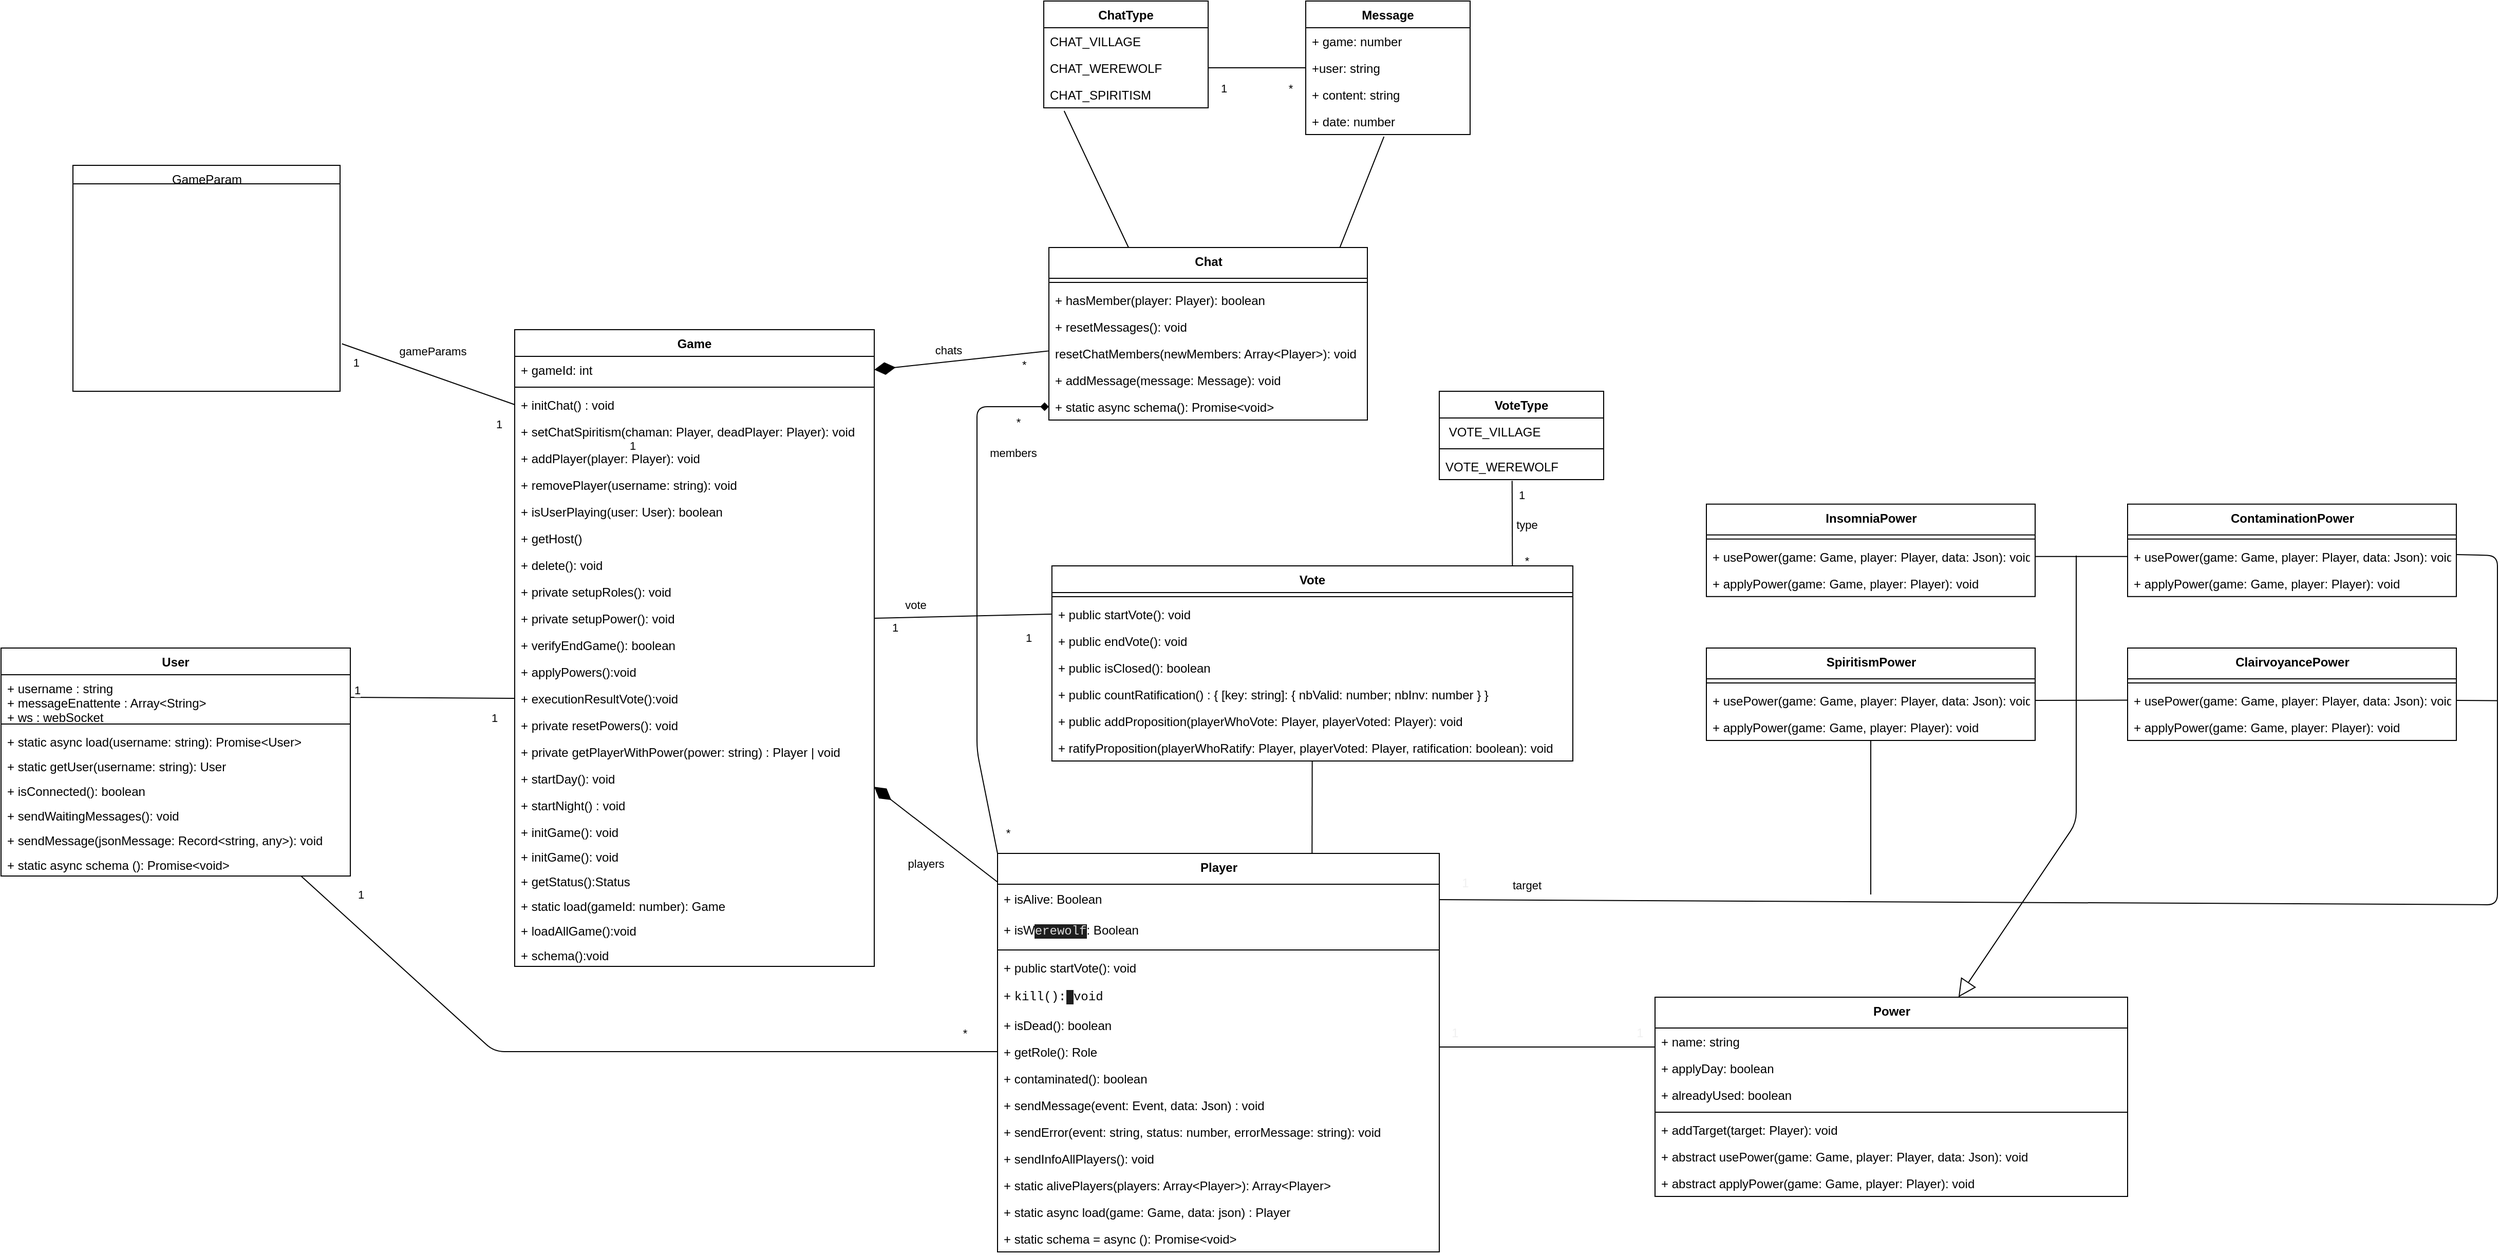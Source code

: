 <mxfile>
    <diagram id="72Uv0BMuDIGKp2RJv5wu" name="Page-1">
        <mxGraphModel dx="2572" dy="3866" grid="1" gridSize="10" guides="1" tooltips="1" connect="1" arrows="1" fold="1" page="1" pageScale="1" pageWidth="827" pageHeight="1169" math="0" shadow="0">
            <root>
                <mxCell id="0"/>
                <mxCell id="1" parent="0"/>
                <mxCell id="13" value="Game" style="swimlane;fontStyle=1;align=center;verticalAlign=top;childLayout=stackLayout;horizontal=1;startSize=26;horizontalStack=0;resizeParent=1;resizeParentMax=0;resizeLast=0;collapsible=1;marginBottom=0;" parent="1" vertex="1">
                    <mxGeometry x="-310" y="-930" width="350" height="620" as="geometry"/>
                </mxCell>
                <mxCell id="14" value="+ gameId: int" style="text;strokeColor=none;fillColor=none;align=left;verticalAlign=top;spacingLeft=4;spacingRight=4;overflow=hidden;rotatable=0;points=[[0,0.5],[1,0.5]];portConstraint=eastwest;" parent="13" vertex="1">
                    <mxGeometry y="26" width="350" height="26" as="geometry"/>
                </mxCell>
                <mxCell id="24" value="" style="line;strokeWidth=1;fillColor=none;align=left;verticalAlign=middle;spacingTop=-1;spacingLeft=3;spacingRight=3;rotatable=0;labelPosition=right;points=[];portConstraint=eastwest;strokeColor=inherit;" parent="13" vertex="1">
                    <mxGeometry y="52" width="350" height="8" as="geometry"/>
                </mxCell>
                <mxCell id="176" value="+ initChat() : void " style="text;strokeColor=none;fillColor=none;align=left;verticalAlign=top;spacingLeft=4;spacingRight=4;overflow=hidden;rotatable=0;points=[[0,0.5],[1,0.5]];portConstraint=eastwest;" parent="13" vertex="1">
                    <mxGeometry y="60" width="350" height="26" as="geometry"/>
                </mxCell>
                <mxCell id="179" value="+ setChatSpiritism(chaman: Player, deadPlayer: Player): void" style="text;strokeColor=none;fillColor=none;align=left;verticalAlign=top;spacingLeft=4;spacingRight=4;overflow=hidden;rotatable=0;points=[[0,0.5],[1,0.5]];portConstraint=eastwest;" parent="13" vertex="1">
                    <mxGeometry y="86" width="350" height="26" as="geometry"/>
                </mxCell>
                <mxCell id="188" value="+ addPlayer(player: Player): void" style="text;strokeColor=none;fillColor=none;align=left;verticalAlign=top;spacingLeft=4;spacingRight=4;overflow=hidden;rotatable=0;points=[[0,0.5],[1,0.5]];portConstraint=eastwest;" parent="13" vertex="1">
                    <mxGeometry y="112" width="350" height="26" as="geometry"/>
                </mxCell>
                <mxCell id="178" value="+ removePlayer(username: string): void" style="text;strokeColor=none;fillColor=none;align=left;verticalAlign=top;spacingLeft=4;spacingRight=4;overflow=hidden;rotatable=0;points=[[0,0.5],[1,0.5]];portConstraint=eastwest;" parent="13" vertex="1">
                    <mxGeometry y="138" width="350" height="26" as="geometry"/>
                </mxCell>
                <mxCell id="180" value="+ isUserPlaying(user: User): boolean" style="text;strokeColor=none;fillColor=none;align=left;verticalAlign=top;spacingLeft=4;spacingRight=4;overflow=hidden;rotatable=0;points=[[0,0.5],[1,0.5]];portConstraint=eastwest;" parent="13" vertex="1">
                    <mxGeometry y="164" width="350" height="26" as="geometry"/>
                </mxCell>
                <mxCell id="187" value="+ getHost()" style="text;strokeColor=none;fillColor=none;align=left;verticalAlign=top;spacingLeft=4;spacingRight=4;overflow=hidden;rotatable=0;points=[[0,0.5],[1,0.5]];portConstraint=eastwest;" parent="13" vertex="1">
                    <mxGeometry y="190" width="350" height="26" as="geometry"/>
                </mxCell>
                <mxCell id="185" value="+ delete(): void" style="text;strokeColor=none;fillColor=none;align=left;verticalAlign=top;spacingLeft=4;spacingRight=4;overflow=hidden;rotatable=0;points=[[0,0.5],[1,0.5]];portConstraint=eastwest;" parent="13" vertex="1">
                    <mxGeometry y="216" width="350" height="26" as="geometry"/>
                </mxCell>
                <mxCell id="189" value="+ private setupRoles(): void&#10;&#10;" style="text;strokeColor=none;fillColor=none;align=left;verticalAlign=top;spacingLeft=4;spacingRight=4;overflow=hidden;rotatable=0;points=[[0,0.5],[1,0.5]];portConstraint=eastwest;" parent="13" vertex="1">
                    <mxGeometry y="242" width="350" height="26" as="geometry"/>
                </mxCell>
                <mxCell id="191" value="+ private setupPower(): void " style="text;strokeColor=none;fillColor=none;align=left;verticalAlign=top;spacingLeft=4;spacingRight=4;overflow=hidden;rotatable=0;points=[[0,0.5],[1,0.5]];portConstraint=eastwest;" parent="13" vertex="1">
                    <mxGeometry y="268" width="350" height="26" as="geometry"/>
                </mxCell>
                <mxCell id="190" value="+ verifyEndGame(): boolean" style="text;strokeColor=none;fillColor=none;align=left;verticalAlign=top;spacingLeft=4;spacingRight=4;overflow=hidden;rotatable=0;points=[[0,0.5],[1,0.5]];portConstraint=eastwest;" parent="13" vertex="1">
                    <mxGeometry y="294" width="350" height="26" as="geometry"/>
                </mxCell>
                <mxCell id="193" value="+ applyPowers():void" style="text;strokeColor=none;fillColor=none;align=left;verticalAlign=top;spacingLeft=4;spacingRight=4;overflow=hidden;rotatable=0;points=[[0,0.5],[1,0.5]];portConstraint=eastwest;" parent="13" vertex="1">
                    <mxGeometry y="320" width="350" height="26" as="geometry"/>
                </mxCell>
                <mxCell id="192" value="+ executionResultVote():void" style="text;strokeColor=none;fillColor=none;align=left;verticalAlign=top;spacingLeft=4;spacingRight=4;overflow=hidden;rotatable=0;points=[[0,0.5],[1,0.5]];portConstraint=eastwest;" parent="13" vertex="1">
                    <mxGeometry y="346" width="350" height="26" as="geometry"/>
                </mxCell>
                <mxCell id="196" value="+ private resetPowers(): void" style="text;strokeColor=none;fillColor=none;align=left;verticalAlign=top;spacingLeft=4;spacingRight=4;overflow=hidden;rotatable=0;points=[[0,0.5],[1,0.5]];portConstraint=eastwest;" parent="13" vertex="1">
                    <mxGeometry y="372" width="350" height="26" as="geometry"/>
                </mxCell>
                <mxCell id="194" value="+ private getPlayerWithPower(power: string) : Player | void&#10;" style="text;strokeColor=none;fillColor=none;align=left;verticalAlign=top;spacingLeft=4;spacingRight=4;overflow=hidden;rotatable=0;points=[[0,0.5],[1,0.5]];portConstraint=eastwest;" parent="13" vertex="1">
                    <mxGeometry y="398" width="350" height="26" as="geometry"/>
                </mxCell>
                <mxCell id="195" value="+ startDay(): void" style="text;strokeColor=none;fillColor=none;align=left;verticalAlign=top;spacingLeft=4;spacingRight=4;overflow=hidden;rotatable=0;points=[[0,0.5],[1,0.5]];portConstraint=eastwest;" parent="13" vertex="1">
                    <mxGeometry y="424" width="350" height="26" as="geometry"/>
                </mxCell>
                <mxCell id="197" value="+ startNight() : void" style="text;strokeColor=none;fillColor=none;align=left;verticalAlign=top;spacingLeft=4;spacingRight=4;overflow=hidden;rotatable=0;points=[[0,0.5],[1,0.5]];portConstraint=eastwest;" parent="13" vertex="1">
                    <mxGeometry y="450" width="350" height="26" as="geometry"/>
                </mxCell>
                <mxCell id="198" value="+ initGame(): void" style="text;strokeColor=none;fillColor=none;align=left;verticalAlign=top;spacingLeft=4;spacingRight=4;overflow=hidden;rotatable=0;points=[[0,0.5],[1,0.5]];portConstraint=eastwest;" parent="13" vertex="1">
                    <mxGeometry y="476" width="350" height="24" as="geometry"/>
                </mxCell>
                <mxCell id="186" value="+ initGame(): void" style="text;strokeColor=none;fillColor=none;align=left;verticalAlign=top;spacingLeft=4;spacingRight=4;overflow=hidden;rotatable=0;points=[[0,0.5],[1,0.5]];portConstraint=eastwest;" parent="13" vertex="1">
                    <mxGeometry y="500" width="350" height="24" as="geometry"/>
                </mxCell>
                <mxCell id="199" value="+ getStatus():Status" style="text;strokeColor=none;fillColor=none;align=left;verticalAlign=top;spacingLeft=4;spacingRight=4;overflow=hidden;rotatable=0;points=[[0,0.5],[1,0.5]];portConstraint=eastwest;" parent="13" vertex="1">
                    <mxGeometry y="524" width="350" height="24" as="geometry"/>
                </mxCell>
                <mxCell id="201" value="+ static load(gameId: number): Game" style="text;strokeColor=none;fillColor=none;align=left;verticalAlign=top;spacingLeft=4;spacingRight=4;overflow=hidden;rotatable=0;points=[[0,0.5],[1,0.5]];portConstraint=eastwest;" parent="13" vertex="1">
                    <mxGeometry y="548" width="350" height="24" as="geometry"/>
                </mxCell>
                <mxCell id="202" value="+ loadAllGame():void" style="text;strokeColor=none;fillColor=none;align=left;verticalAlign=top;spacingLeft=4;spacingRight=4;overflow=hidden;rotatable=0;points=[[0,0.5],[1,0.5]];portConstraint=eastwest;" parent="13" vertex="1">
                    <mxGeometry y="572" width="350" height="24" as="geometry"/>
                </mxCell>
                <mxCell id="200" value="+ schema():void" style="text;strokeColor=none;fillColor=none;align=left;verticalAlign=top;spacingLeft=4;spacingRight=4;overflow=hidden;rotatable=0;points=[[0,0.5],[1,0.5]];portConstraint=eastwest;" parent="13" vertex="1">
                    <mxGeometry y="596" width="350" height="24" as="geometry"/>
                </mxCell>
                <mxCell id="118" value="GameParam" style="swimlane;fontStyle=0;align=center;verticalAlign=top;childLayout=stackLayout;horizontal=1;startSize=18;horizontalStack=0;resizeParent=1;resizeParentMax=0;resizeLast=0;collapsible=0;marginBottom=0;html=1;strokeColor=default;" parent="1" vertex="1">
                    <mxGeometry x="-740" y="-1090" width="260" height="220" as="geometry"/>
                </mxCell>
                <mxCell id="119" value="&lt;div style=&quot;font-family: Menlo, Monaco, &amp;quot;Courier New&amp;quot;, monospace; line-height: 18px;&quot;&gt;&lt;p style=&quot;&quot;&gt;&lt;span style=&quot;color: rgb(255, 255, 255);&quot;&gt;+ nbPlayerMin: number;&lt;/span&gt;&lt;br style=&quot;color: rgb(255, 255, 255);&quot;&gt;&lt;span style=&quot;color: rgb(255, 255, 255);&quot;&gt;+ nbPlayerMax: number;&lt;/span&gt;&lt;br style=&quot;color: rgb(255, 255, 255);&quot;&gt;&lt;span style=&quot;color: rgb(255, 255, 255);&quot;&gt;+ dayLength: number;&lt;/span&gt;&lt;br style=&quot;color: rgb(255, 255, 255);&quot;&gt;&lt;span style=&quot;color: rgb(255, 255, 255);&quot;&gt;+ nightLength: number;&lt;/span&gt;&lt;br style=&quot;color: rgb(255, 255, 255);&quot;&gt;&lt;span style=&quot;color: rgb(255, 255, 255);&quot;&gt;+ startDate: number;&lt;/span&gt;&lt;br style=&quot;color: rgb(255, 255, 255);&quot;&gt;&lt;span style=&quot;color: rgb(255, 255, 255);&quot;&gt;+ percentageWerewolf: number;&lt;/span&gt;&lt;br style=&quot;color: rgb(255, 255, 255);&quot;&gt;&lt;span style=&quot;color: rgb(255, 255, 255);&quot;&gt;+ probaContamination: number;&lt;/span&gt;&lt;br style=&quot;color: rgb(255, 255, 255);&quot;&gt;&lt;span style=&quot;color: rgb(255, 255, 255);&quot;&gt;+ probaInsomnie: number;&lt;/span&gt;&lt;br style=&quot;color: rgb(255, 255, 255);&quot;&gt;&lt;span style=&quot;color: rgb(255, 255, 255);&quot;&gt;+ probaVoyance: number;&lt;/span&gt;&lt;br style=&quot;color: rgb(255, 255, 255);&quot;&gt;&lt;span style=&quot;color: rgb(255, 255, 255);&quot;&gt;+ probaSpiritisme: number;&lt;/span&gt;&lt;br&gt;&lt;/p&gt;&lt;/div&gt;" style="text;html=1;strokeColor=none;fillColor=none;align=left;verticalAlign=middle;spacingLeft=4;spacingRight=4;overflow=hidden;rotatable=0;points=[[0,0.5],[1,0.5]];portConstraint=eastwest;" parent="118" vertex="1">
                    <mxGeometry y="18" width="260" height="202" as="geometry"/>
                </mxCell>
                <mxCell id="127" value="" style="endArrow=none;html=1;entryX=1.007;entryY=0.771;entryDx=0;entryDy=0;entryPerimeter=0;exitX=0;exitY=0.5;exitDx=0;exitDy=0;endFill=0;" parent="1" source="176" target="119" edge="1">
                    <mxGeometry relative="1" as="geometry">
                        <mxPoint x="-390" y="-900" as="sourcePoint"/>
                        <mxPoint x="-300" y="-905" as="targetPoint"/>
                    </mxGeometry>
                </mxCell>
                <mxCell id="128" value="gameParams" style="edgeLabel;resizable=0;html=1;align=center;verticalAlign=middle;" parent="127" connectable="0" vertex="1">
                    <mxGeometry relative="1" as="geometry">
                        <mxPoint x="4" y="-23" as="offset"/>
                    </mxGeometry>
                </mxCell>
                <mxCell id="129" value="1" style="edgeLabel;resizable=0;html=1;align=left;verticalAlign=bottom;" parent="127" connectable="0" vertex="1">
                    <mxGeometry x="-1" relative="1" as="geometry">
                        <mxPoint x="-20" y="27" as="offset"/>
                    </mxGeometry>
                </mxCell>
                <mxCell id="130" value="&lt;font style=&quot;font-size: 11px;&quot;&gt;1&lt;/font&gt;" style="edgeLabel;resizable=0;html=1;align=right;verticalAlign=bottom;" parent="127" connectable="0" vertex="1">
                    <mxGeometry x="1" relative="1" as="geometry">
                        <mxPoint x="18" y="27" as="offset"/>
                    </mxGeometry>
                </mxCell>
                <mxCell id="139" value="User" style="swimlane;fontStyle=1;align=center;verticalAlign=top;childLayout=stackLayout;horizontal=1;startSize=26;horizontalStack=0;resizeParent=1;resizeParentMax=0;resizeLast=0;collapsible=1;marginBottom=0;" parent="1" vertex="1">
                    <mxGeometry x="-810" y="-620" width="340" height="222" as="geometry"/>
                </mxCell>
                <mxCell id="140" value="+ username : string&#10;+ messageEnattente : Array&lt;String&gt;&#10;+ ws : webSocket " style="text;strokeColor=none;fillColor=none;align=left;verticalAlign=top;spacingLeft=4;spacingRight=4;overflow=hidden;rotatable=0;points=[[0,0.5],[1,0.5]];portConstraint=eastwest;" parent="139" vertex="1">
                    <mxGeometry y="26" width="340" height="44" as="geometry"/>
                </mxCell>
                <mxCell id="141" value="" style="line;strokeWidth=1;fillColor=none;align=left;verticalAlign=middle;spacingTop=-1;spacingLeft=3;spacingRight=3;rotatable=0;labelPosition=right;points=[];portConstraint=eastwest;strokeColor=inherit;" parent="139" vertex="1">
                    <mxGeometry y="70" width="340" height="8" as="geometry"/>
                </mxCell>
                <mxCell id="394" value="+ static async load(username: string): Promise&lt;User&gt; &#10;" style="text;strokeColor=none;fillColor=none;align=left;verticalAlign=top;spacingLeft=4;spacingRight=4;overflow=hidden;rotatable=0;points=[[0,0.5],[1,0.5]];portConstraint=eastwest;" parent="139" vertex="1">
                    <mxGeometry y="78" width="340" height="24" as="geometry"/>
                </mxCell>
                <mxCell id="395" value="+ static getUser(username: string): User" style="text;strokeColor=none;fillColor=none;align=left;verticalAlign=top;spacingLeft=4;spacingRight=4;overflow=hidden;rotatable=0;points=[[0,0.5],[1,0.5]];portConstraint=eastwest;" parent="139" vertex="1">
                    <mxGeometry y="102" width="340" height="24" as="geometry"/>
                </mxCell>
                <mxCell id="392" value="+ isConnected(): boolean" style="text;strokeColor=none;fillColor=none;align=left;verticalAlign=top;spacingLeft=4;spacingRight=4;overflow=hidden;rotatable=0;points=[[0,0.5],[1,0.5]];portConstraint=eastwest;" parent="139" vertex="1">
                    <mxGeometry y="126" width="340" height="24" as="geometry"/>
                </mxCell>
                <mxCell id="398" value="+ sendWaitingMessages(): void" style="text;strokeColor=none;fillColor=none;align=left;verticalAlign=top;spacingLeft=4;spacingRight=4;overflow=hidden;rotatable=0;points=[[0,0.5],[1,0.5]];portConstraint=eastwest;" parent="139" vertex="1">
                    <mxGeometry y="150" width="340" height="24" as="geometry"/>
                </mxCell>
                <mxCell id="396" value="+ sendMessage(jsonMessage: Record&lt;string, any&gt;): void" style="text;strokeColor=none;fillColor=none;align=left;verticalAlign=top;spacingLeft=4;spacingRight=4;overflow=hidden;rotatable=0;points=[[0,0.5],[1,0.5]];portConstraint=eastwest;" parent="139" vertex="1">
                    <mxGeometry y="174" width="340" height="24" as="geometry"/>
                </mxCell>
                <mxCell id="399" value="+ static async schema (): Promise&lt;void&gt;" style="text;strokeColor=none;fillColor=none;align=left;verticalAlign=top;spacingLeft=4;spacingRight=4;overflow=hidden;rotatable=0;points=[[0,0.5],[1,0.5]];portConstraint=eastwest;" parent="139" vertex="1">
                    <mxGeometry y="198" width="340" height="24" as="geometry"/>
                </mxCell>
                <mxCell id="142" style="edgeStyle=none;html=1;exitX=1;exitY=0.5;exitDx=0;exitDy=0;entryX=0;entryY=0.5;entryDx=0;entryDy=0;fontFamily=Helvetica;fontSize=12;fontColor=#FFFFFF;endArrow=none;endFill=0;" parent="1" source="140" target="192" edge="1">
                    <mxGeometry relative="1" as="geometry"/>
                </mxCell>
                <mxCell id="144" value="host" style="edgeLabel;html=1;align=center;verticalAlign=middle;resizable=0;points=[];fontSize=12;fontFamily=Helvetica;fontColor=#FFFFFF;" parent="142" vertex="1" connectable="0">
                    <mxGeometry x="-0.101" y="3" relative="1" as="geometry">
                        <mxPoint x="-2" y="-13" as="offset"/>
                    </mxGeometry>
                </mxCell>
                <mxCell id="145" style="edgeStyle=none;html=1;exitX=1;exitY=0.5;exitDx=0;exitDy=0;startArrow=diamondThin;startFill=1;startSize=18;endArrow=none;endFill=0;" parent="1" source="14" target="147" edge="1">
                    <mxGeometry relative="1" as="geometry">
                        <mxPoint x="-89.54" y="-915.22" as="sourcePoint"/>
                        <mxPoint x="320.0" y="-910.788" as="targetPoint"/>
                    </mxGeometry>
                </mxCell>
                <mxCell id="427" value="chats" style="edgeLabel;html=1;align=center;verticalAlign=middle;resizable=0;points=[];fontSize=11;" vertex="1" connectable="0" parent="145">
                    <mxGeometry x="-0.2" y="1" relative="1" as="geometry">
                        <mxPoint x="4" y="-11" as="offset"/>
                    </mxGeometry>
                </mxCell>
                <mxCell id="147" value="&lt;b&gt;Chat&lt;/b&gt;" style="swimlane;fontStyle=0;align=center;verticalAlign=top;childLayout=stackLayout;horizontal=1;startSize=30;horizontalStack=0;resizeParent=1;resizeParentMax=0;resizeLast=0;collapsible=0;marginBottom=0;html=1;" parent="1" vertex="1">
                    <mxGeometry x="210" y="-1010" width="310" height="168" as="geometry"/>
                </mxCell>
                <mxCell id="149" value="" style="line;strokeWidth=1;fillColor=none;align=left;verticalAlign=middle;spacingTop=-1;spacingLeft=3;spacingRight=3;rotatable=0;labelPosition=right;points=[];portConstraint=eastwest;" parent="147" vertex="1">
                    <mxGeometry y="30" width="310" height="8" as="geometry"/>
                </mxCell>
                <mxCell id="270" value="+ hasMember(player: Player): boolean" style="text;strokeColor=none;fillColor=none;align=left;verticalAlign=top;spacingLeft=4;spacingRight=4;overflow=hidden;rotatable=0;points=[[0,0.5],[1,0.5]];portConstraint=eastwest;" parent="147" vertex="1">
                    <mxGeometry y="38" width="310" height="26" as="geometry"/>
                </mxCell>
                <mxCell id="271" value="+ resetMessages(): void" style="text;strokeColor=none;fillColor=none;align=left;verticalAlign=top;spacingLeft=4;spacingRight=4;overflow=hidden;rotatable=0;points=[[0,0.5],[1,0.5]];portConstraint=eastwest;" parent="147" vertex="1">
                    <mxGeometry y="64" width="310" height="26" as="geometry"/>
                </mxCell>
                <mxCell id="274" value="resetChatMembers(newMembers: Array&lt;Player&gt;): void" style="text;strokeColor=none;fillColor=none;align=left;verticalAlign=top;spacingLeft=4;spacingRight=4;overflow=hidden;rotatable=0;points=[[0,0.5],[1,0.5]];portConstraint=eastwest;" parent="147" vertex="1">
                    <mxGeometry y="90" width="310" height="26" as="geometry"/>
                </mxCell>
                <mxCell id="273" value="+ addMessage(message: Message): void" style="text;strokeColor=none;fillColor=none;align=left;verticalAlign=top;spacingLeft=4;spacingRight=4;overflow=hidden;rotatable=0;points=[[0,0.5],[1,0.5]];portConstraint=eastwest;" parent="147" vertex="1">
                    <mxGeometry y="116" width="310" height="26" as="geometry"/>
                </mxCell>
                <mxCell id="272" value="+ static async schema(): Promise&lt;void&gt;" style="text;strokeColor=none;fillColor=none;align=left;verticalAlign=top;spacingLeft=4;spacingRight=4;overflow=hidden;rotatable=0;points=[[0,0.5],[1,0.5]];portConstraint=eastwest;" parent="147" vertex="1">
                    <mxGeometry y="142" width="310" height="26" as="geometry"/>
                </mxCell>
                <mxCell id="157" value="*" style="edgeLabel;resizable=0;html=1;align=left;verticalAlign=bottom;" parent="1" connectable="0" vertex="1">
                    <mxGeometry x="200" y="-910" as="geometry">
                        <mxPoint x="-18" y="22" as="offset"/>
                    </mxGeometry>
                </mxCell>
                <mxCell id="160" value="Vote" style="swimlane;fontStyle=1;align=center;verticalAlign=top;childLayout=stackLayout;horizontal=1;startSize=26;horizontalStack=0;resizeParent=1;resizeParentMax=0;resizeLast=0;collapsible=1;marginBottom=0;" parent="1" vertex="1">
                    <mxGeometry x="212.94" y="-700" width="507.06" height="190" as="geometry"/>
                </mxCell>
                <mxCell id="162" value="" style="line;strokeWidth=1;fillColor=none;align=left;verticalAlign=middle;spacingTop=-1;spacingLeft=3;spacingRight=3;rotatable=0;labelPosition=right;points=[];portConstraint=eastwest;strokeColor=inherit;" parent="160" vertex="1">
                    <mxGeometry y="26" width="507.06" height="8" as="geometry"/>
                </mxCell>
                <mxCell id="223" value="+ public startVote(): void" style="text;strokeColor=none;fillColor=none;align=left;verticalAlign=top;spacingLeft=4;spacingRight=4;overflow=hidden;rotatable=0;points=[[0,0.5],[1,0.5]];portConstraint=eastwest;" parent="160" vertex="1">
                    <mxGeometry y="34" width="507.06" height="26" as="geometry"/>
                </mxCell>
                <mxCell id="225" value="+ public endVote(): void" style="text;strokeColor=none;fillColor=none;align=left;verticalAlign=top;spacingLeft=4;spacingRight=4;overflow=hidden;rotatable=0;points=[[0,0.5],[1,0.5]];portConstraint=eastwest;" parent="160" vertex="1">
                    <mxGeometry y="60" width="507.06" height="26" as="geometry"/>
                </mxCell>
                <mxCell id="227" value="+ public isClosed(): boolean" style="text;strokeColor=none;fillColor=none;align=left;verticalAlign=top;spacingLeft=4;spacingRight=4;overflow=hidden;rotatable=0;points=[[0,0.5],[1,0.5]];portConstraint=eastwest;" parent="160" vertex="1">
                    <mxGeometry y="86" width="507.06" height="26" as="geometry"/>
                </mxCell>
                <mxCell id="226" value="+ public countRatification() : { [key: string]: { nbValid: number; nbInv: number } }" style="text;strokeColor=none;fillColor=none;align=left;verticalAlign=top;spacingLeft=4;spacingRight=4;overflow=hidden;rotatable=0;points=[[0,0.5],[1,0.5]];portConstraint=eastwest;" parent="160" vertex="1">
                    <mxGeometry y="112" width="507.06" height="26" as="geometry"/>
                </mxCell>
                <mxCell id="236" value="+ public addProposition(playerWhoVote: Player, playerVoted: Player): void&#10;" style="text;strokeColor=none;fillColor=none;align=left;verticalAlign=top;spacingLeft=4;spacingRight=4;overflow=hidden;rotatable=0;points=[[0,0.5],[1,0.5]];portConstraint=eastwest;" parent="160" vertex="1">
                    <mxGeometry y="138" width="507.06" height="26" as="geometry"/>
                </mxCell>
                <mxCell id="224" value="+ ratifyProposition(playerWhoRatify: Player, playerVoted: Player, ratification: boolean): void" style="text;strokeColor=none;fillColor=none;align=left;verticalAlign=top;spacingLeft=4;spacingRight=4;overflow=hidden;rotatable=0;points=[[0,0.5],[1,0.5]];portConstraint=eastwest;" parent="160" vertex="1">
                    <mxGeometry y="164" width="507.06" height="26" as="geometry"/>
                </mxCell>
                <mxCell id="214" style="edgeStyle=none;html=1;fontFamily=Helvetica;fontSize=12;fontColor=#FFFFFF;endArrow=none;endFill=0;exitX=0.712;exitY=-0.001;exitDx=0;exitDy=0;exitPerimeter=0;" parent="1" source="165" target="160" edge="1">
                    <mxGeometry relative="1" as="geometry">
                        <mxPoint x="430" y="-430" as="sourcePoint"/>
                    </mxGeometry>
                </mxCell>
                <mxCell id="215" value="participants" style="edgeLabel;html=1;align=center;verticalAlign=middle;resizable=0;points=[];fontSize=12;fontFamily=Helvetica;fontColor=#FFFFFF;" parent="214" vertex="1" connectable="0">
                    <mxGeometry x="0.115" y="-1" relative="1" as="geometry">
                        <mxPoint x="-37" y="3" as="offset"/>
                    </mxGeometry>
                </mxCell>
                <mxCell id="268" style="edgeStyle=none;html=1;exitX=0;exitY=0;exitDx=0;exitDy=0;fontFamily=Helvetica;fontSize=12;fontColor=#FFFFFF;endArrow=diamond;endFill=1;startArrow=none;startFill=0;startSize=8;strokeWidth=1;entryX=0;entryY=0.5;entryDx=0;entryDy=0;" parent="1" source="165" edge="1" target="272">
                    <mxGeometry relative="1" as="geometry">
                        <mxPoint x="207.47" y="-956.182" as="targetPoint"/>
                        <Array as="points">
                            <mxPoint x="140" y="-520"/>
                            <mxPoint x="140" y="-855"/>
                        </Array>
                    </mxGeometry>
                </mxCell>
                <mxCell id="413" value="members" style="edgeLabel;html=1;align=center;verticalAlign=middle;resizable=0;points=[];fontSize=11;" vertex="1" connectable="0" parent="268">
                    <mxGeometry x="0.595" y="1" relative="1" as="geometry">
                        <mxPoint x="36" y="12" as="offset"/>
                    </mxGeometry>
                </mxCell>
                <mxCell id="165" value="&lt;b&gt;Player&lt;br&gt;&lt;/b&gt;" style="swimlane;fontStyle=0;align=center;verticalAlign=top;childLayout=stackLayout;horizontal=1;startSize=30;horizontalStack=0;resizeParent=1;resizeParentMax=0;resizeLast=0;collapsible=0;marginBottom=0;html=1;strokeColor=default;" parent="1" vertex="1">
                    <mxGeometry x="160" y="-420" width="430" height="388" as="geometry"/>
                </mxCell>
                <mxCell id="166" value="+ isAlive: Boolean" style="text;html=1;strokeColor=none;fillColor=none;align=left;verticalAlign=middle;spacingLeft=4;spacingRight=4;overflow=hidden;rotatable=0;points=[[0,0.5],[1,0.5]];portConstraint=eastwest;" parent="165" vertex="1">
                    <mxGeometry y="30" width="430" height="30" as="geometry"/>
                </mxCell>
                <mxCell id="281" value="+ isW&lt;span style=&quot;background-color: rgb(30, 30, 30); color: rgb(218, 218, 218); font-family: Menlo, Monaco, &amp;quot;Courier New&amp;quot;, monospace;&quot;&gt;erewolf&lt;/span&gt;&lt;span style=&quot;background-color: initial;&quot;&gt;: Boolean&lt;/span&gt;" style="text;html=1;strokeColor=none;fillColor=none;align=left;verticalAlign=middle;spacingLeft=4;spacingRight=4;overflow=hidden;rotatable=0;points=[[0,0.5],[1,0.5]];portConstraint=eastwest;" parent="165" vertex="1">
                    <mxGeometry y="60" width="430" height="30" as="geometry"/>
                </mxCell>
                <mxCell id="167" value="" style="line;strokeWidth=1;fillColor=none;align=left;verticalAlign=middle;spacingTop=-1;spacingLeft=3;spacingRight=3;rotatable=0;labelPosition=right;points=[];portConstraint=eastwest;strokeColor=default;" parent="165" vertex="1">
                    <mxGeometry y="90" width="430" height="8" as="geometry"/>
                </mxCell>
                <mxCell id="316" value="+ public startVote(): void" style="text;strokeColor=none;fillColor=none;align=left;verticalAlign=top;spacingLeft=4;spacingRight=4;overflow=hidden;rotatable=0;points=[[0,0.5],[1,0.5]];portConstraint=eastwest;" parent="165" vertex="1">
                    <mxGeometry y="98" width="430" height="26" as="geometry"/>
                </mxCell>
                <mxCell id="315" value="+&amp;nbsp;&lt;span style=&quot;font-family: Menlo, Monaco, &amp;quot;Courier New&amp;quot;, monospace;&quot;&gt;kill&lt;/span&gt;&lt;span style=&quot;font-family: Menlo, Monaco, &amp;quot;Courier New&amp;quot;, monospace;&quot;&gt;():&lt;/span&gt;&lt;span style=&quot;background-color: rgb(30, 30, 30); font-family: Menlo, Monaco, &amp;quot;Courier New&amp;quot;, monospace;&quot;&gt; &lt;/span&gt;&lt;span style=&quot;font-family: Menlo, Monaco, &amp;quot;Courier New&amp;quot;, monospace;&quot;&gt;void&lt;/span&gt;" style="text;html=1;strokeColor=none;fillColor=none;align=left;verticalAlign=middle;spacingLeft=4;spacingRight=4;overflow=hidden;rotatable=0;points=[[0,0.5],[1,0.5]];portConstraint=eastwest;" parent="165" vertex="1">
                    <mxGeometry y="124" width="430" height="30" as="geometry"/>
                </mxCell>
                <mxCell id="319" value="+ isDead(): boolean" style="text;strokeColor=none;fillColor=none;align=left;verticalAlign=top;spacingLeft=4;spacingRight=4;overflow=hidden;rotatable=0;points=[[0,0.5],[1,0.5]];portConstraint=eastwest;" parent="165" vertex="1">
                    <mxGeometry y="154" width="430" height="26" as="geometry"/>
                </mxCell>
                <mxCell id="322" value="+ getRole(): Role" style="text;strokeColor=none;fillColor=none;align=left;verticalAlign=top;spacingLeft=4;spacingRight=4;overflow=hidden;rotatable=0;points=[[0,0.5],[1,0.5]];portConstraint=eastwest;" parent="165" vertex="1">
                    <mxGeometry y="180" width="430" height="26" as="geometry"/>
                </mxCell>
                <mxCell id="325" value="+ contaminated(): boolean" style="text;strokeColor=none;fillColor=none;align=left;verticalAlign=top;spacingLeft=4;spacingRight=4;overflow=hidden;rotatable=0;points=[[0,0.5],[1,0.5]];portConstraint=eastwest;" parent="165" vertex="1">
                    <mxGeometry y="206" width="430" height="26" as="geometry"/>
                </mxCell>
                <mxCell id="327" value="+ sendMessage(event: Event, data: Json) : void" style="text;strokeColor=none;fillColor=none;align=left;verticalAlign=top;spacingLeft=4;spacingRight=4;overflow=hidden;rotatable=0;points=[[0,0.5],[1,0.5]];portConstraint=eastwest;" parent="165" vertex="1">
                    <mxGeometry y="232" width="430" height="26" as="geometry"/>
                </mxCell>
                <mxCell id="326" value="+ sendError(event: string, status: number, errorMessage: string): void" style="text;strokeColor=none;fillColor=none;align=left;verticalAlign=top;spacingLeft=4;spacingRight=4;overflow=hidden;rotatable=0;points=[[0,0.5],[1,0.5]];portConstraint=eastwest;" parent="165" vertex="1">
                    <mxGeometry y="258" width="430" height="26" as="geometry"/>
                </mxCell>
                <mxCell id="324" value="+ sendInfoAllPlayers(): void" style="text;strokeColor=none;fillColor=none;align=left;verticalAlign=top;spacingLeft=4;spacingRight=4;overflow=hidden;rotatable=0;points=[[0,0.5],[1,0.5]];portConstraint=eastwest;" parent="165" vertex="1">
                    <mxGeometry y="284" width="430" height="26" as="geometry"/>
                </mxCell>
                <mxCell id="318" value="+ static alivePlayers(players: Array&lt;Player&gt;): Array&lt;Player&gt;" style="text;strokeColor=none;fillColor=none;align=left;verticalAlign=top;spacingLeft=4;spacingRight=4;overflow=hidden;rotatable=0;points=[[0,0.5],[1,0.5]];portConstraint=eastwest;" parent="165" vertex="1">
                    <mxGeometry y="310" width="430" height="26" as="geometry"/>
                </mxCell>
                <mxCell id="317" value="+ static async load(game: Game, data: json) : Player" style="text;strokeColor=none;fillColor=none;align=left;verticalAlign=top;spacingLeft=4;spacingRight=4;overflow=hidden;rotatable=0;points=[[0,0.5],[1,0.5]];portConstraint=eastwest;" parent="165" vertex="1">
                    <mxGeometry y="336" width="430" height="26" as="geometry"/>
                </mxCell>
                <mxCell id="323" value="+ static schema = async (): Promise&lt;void&gt;" style="text;strokeColor=none;fillColor=none;align=left;verticalAlign=top;spacingLeft=4;spacingRight=4;overflow=hidden;rotatable=0;points=[[0,0.5],[1,0.5]];portConstraint=eastwest;" parent="165" vertex="1">
                    <mxGeometry y="362" width="430" height="26" as="geometry"/>
                </mxCell>
                <mxCell id="169" value="players" style="rounded=0;elbow=vertical;html=1;startArrow=diamondThin;startFill=1;endArrow=none;endFill=0;startSize=18;endSize=6;" parent="1" source="13" target="165" edge="1">
                    <mxGeometry x="0.125" y="-29" relative="1" as="geometry">
                        <mxPoint x="-94.999" y="-718.25" as="targetPoint"/>
                        <mxPoint x="70" y="-470" as="sourcePoint"/>
                        <mxPoint as="offset"/>
                    </mxGeometry>
                </mxCell>
                <mxCell id="170" value="1" style="edgeLabel;resizable=0;html=1;align=left;verticalAlign=bottom;" parent="1" connectable="0" vertex="1">
                    <mxGeometry x="-150.09" y="-812.57" as="geometry">
                        <mxPoint x="-50" y="4" as="offset"/>
                    </mxGeometry>
                </mxCell>
                <mxCell id="420" style="edgeStyle=none;html=1;exitX=0.443;exitY=1.042;exitDx=0;exitDy=0;entryX=0.884;entryY=-0.001;entryDx=0;entryDy=0;entryPerimeter=0;fontSize=11;startArrow=none;startFill=0;endArrow=none;endFill=0;startSize=15;exitPerimeter=0;" edge="1" parent="1" source="210" target="160">
                    <mxGeometry relative="1" as="geometry"/>
                </mxCell>
                <mxCell id="421" value="type" style="edgeLabel;html=1;align=center;verticalAlign=middle;resizable=0;points=[];fontSize=11;" vertex="1" connectable="0" parent="420">
                    <mxGeometry x="-0.298" y="2" relative="1" as="geometry">
                        <mxPoint x="12" y="14" as="offset"/>
                    </mxGeometry>
                </mxCell>
                <mxCell id="207" value="VoteType" style="swimlane;fontStyle=1;align=center;verticalAlign=top;childLayout=stackLayout;horizontal=1;startSize=26;horizontalStack=0;resizeParent=1;resizeParentMax=0;resizeLast=0;collapsible=1;marginBottom=0;" parent="1" vertex="1">
                    <mxGeometry x="590" y="-870.0" width="160" height="86" as="geometry"/>
                </mxCell>
                <mxCell id="208" value=" VOTE_VILLAGE" style="text;strokeColor=none;fillColor=none;align=left;verticalAlign=top;spacingLeft=4;spacingRight=4;overflow=hidden;rotatable=0;points=[[0,0.5],[1,0.5]];portConstraint=eastwest;" parent="207" vertex="1">
                    <mxGeometry y="26" width="160" height="26" as="geometry"/>
                </mxCell>
                <mxCell id="209" value="" style="line;strokeWidth=1;fillColor=none;align=left;verticalAlign=middle;spacingTop=-1;spacingLeft=3;spacingRight=3;rotatable=0;labelPosition=right;points=[];portConstraint=eastwest;strokeColor=inherit;" parent="207" vertex="1">
                    <mxGeometry y="52" width="160" height="8" as="geometry"/>
                </mxCell>
                <mxCell id="210" value="VOTE_WEREWOLF" style="text;strokeColor=none;fillColor=none;align=left;verticalAlign=top;spacingLeft=4;spacingRight=4;overflow=hidden;rotatable=0;points=[[0,0.5],[1,0.5]];portConstraint=eastwest;" parent="207" vertex="1">
                    <mxGeometry y="60" width="160" height="26" as="geometry"/>
                </mxCell>
                <mxCell id="216" value="1" style="text;html=1;align=center;verticalAlign=middle;resizable=0;points=[];autosize=1;strokeColor=none;fillColor=none;fontSize=12;fontFamily=Helvetica;fontColor=#FFFFFF;" parent="1" vertex="1">
                    <mxGeometry x="45" y="-890" width="30" height="30" as="geometry"/>
                </mxCell>
                <mxCell id="219" value="0..*" style="text;html=1;align=center;verticalAlign=middle;resizable=0;points=[];autosize=1;strokeColor=none;fillColor=none;fontSize=12;fontFamily=Helvetica;fontColor=#FFFFFF;" parent="1" vertex="1">
                    <mxGeometry x="460" y="-510" width="40" height="30" as="geometry"/>
                </mxCell>
                <mxCell id="220" value="1..*" style="text;html=1;align=center;verticalAlign=middle;resizable=0;points=[];autosize=1;strokeColor=none;fillColor=none;fontSize=12;fontFamily=Helvetica;fontColor=#FFFFFF;" parent="1" vertex="1">
                    <mxGeometry x="460" y="-450" width="40" height="30" as="geometry"/>
                </mxCell>
                <mxCell id="237" value="ChatType" style="swimlane;fontStyle=1;align=center;verticalAlign=top;childLayout=stackLayout;horizontal=1;startSize=26;horizontalStack=0;resizeParent=1;resizeParentMax=0;resizeLast=0;collapsible=1;marginBottom=0;" parent="1" vertex="1">
                    <mxGeometry x="205" y="-1250" width="160" height="104" as="geometry"/>
                </mxCell>
                <mxCell id="242" value="CHAT_VILLAGE" style="text;strokeColor=none;fillColor=none;align=left;verticalAlign=top;spacingLeft=4;spacingRight=4;overflow=hidden;rotatable=0;points=[[0,0.5],[1,0.5]];portConstraint=eastwest;" parent="237" vertex="1">
                    <mxGeometry y="26" width="160" height="26" as="geometry"/>
                </mxCell>
                <mxCell id="245" value="CHAT_WEREWOLF" style="text;strokeColor=none;fillColor=none;align=left;verticalAlign=top;spacingLeft=4;spacingRight=4;overflow=hidden;rotatable=0;points=[[0,0.5],[1,0.5]];portConstraint=eastwest;" parent="237" vertex="1">
                    <mxGeometry y="52" width="160" height="26" as="geometry"/>
                </mxCell>
                <mxCell id="244" value="CHAT_SPIRITISM" style="text;strokeColor=none;fillColor=none;align=left;verticalAlign=top;spacingLeft=4;spacingRight=4;overflow=hidden;rotatable=0;points=[[0,0.5],[1,0.5]];portConstraint=eastwest;" parent="237" vertex="1">
                    <mxGeometry y="78" width="160" height="26" as="geometry"/>
                </mxCell>
                <mxCell id="246" value="Message" style="swimlane;fontStyle=1;align=center;verticalAlign=top;childLayout=stackLayout;horizontal=1;startSize=26;horizontalStack=0;resizeParent=1;resizeParentMax=0;resizeLast=0;collapsible=1;marginBottom=0;" parent="1" vertex="1">
                    <mxGeometry x="460" y="-1250" width="160" height="130" as="geometry"/>
                </mxCell>
                <mxCell id="247" value="+ game: number" style="text;strokeColor=none;fillColor=none;align=left;verticalAlign=top;spacingLeft=4;spacingRight=4;overflow=hidden;rotatable=0;points=[[0,0.5],[1,0.5]];portConstraint=eastwest;" parent="246" vertex="1">
                    <mxGeometry y="26" width="160" height="26" as="geometry"/>
                </mxCell>
                <mxCell id="248" value="+user: string" style="text;strokeColor=none;fillColor=none;align=left;verticalAlign=top;spacingLeft=4;spacingRight=4;overflow=hidden;rotatable=0;points=[[0,0.5],[1,0.5]];portConstraint=eastwest;" parent="246" vertex="1">
                    <mxGeometry y="52" width="160" height="26" as="geometry"/>
                </mxCell>
                <mxCell id="251" value="+ content: string" style="text;strokeColor=none;fillColor=none;align=left;verticalAlign=top;spacingLeft=4;spacingRight=4;overflow=hidden;rotatable=0;points=[[0,0.5],[1,0.5]];portConstraint=eastwest;" parent="246" vertex="1">
                    <mxGeometry y="78" width="160" height="26" as="geometry"/>
                </mxCell>
                <mxCell id="249" value="+ date: number" style="text;strokeColor=none;fillColor=none;align=left;verticalAlign=top;spacingLeft=4;spacingRight=4;overflow=hidden;rotatable=0;points=[[0,0.5],[1,0.5]];portConstraint=eastwest;" parent="246" vertex="1">
                    <mxGeometry y="104" width="160" height="26" as="geometry"/>
                </mxCell>
                <mxCell id="252" style="edgeStyle=none;html=1;exitX=1;exitY=0.5;exitDx=0;exitDy=0;entryX=0;entryY=0.5;entryDx=0;entryDy=0;fontFamily=Helvetica;fontSize=12;fontColor=#FFFFFF;endArrow=none;endFill=0;" parent="1" source="245" target="248" edge="1">
                    <mxGeometry relative="1" as="geometry"/>
                </mxCell>
                <mxCell id="254" value="type" style="edgeLabel;html=1;align=center;verticalAlign=middle;resizable=0;points=[];fontSize=12;fontFamily=Helvetica;fontColor=#FFFFFF;" parent="252" vertex="1" connectable="0">
                    <mxGeometry x="-0.222" y="4" relative="1" as="geometry">
                        <mxPoint x="12" y="-9" as="offset"/>
                    </mxGeometry>
                </mxCell>
                <mxCell id="255" style="edgeStyle=none;html=1;entryX=0.25;entryY=0;entryDx=0;entryDy=0;fontFamily=Helvetica;fontSize=12;fontColor=#FFFFFF;endArrow=none;endFill=0;exitX=0.124;exitY=1.115;exitDx=0;exitDy=0;exitPerimeter=0;" parent="1" source="244" target="147" edge="1">
                    <mxGeometry relative="1" as="geometry">
                        <mxPoint x="190" y="-1070" as="sourcePoint"/>
                    </mxGeometry>
                </mxCell>
                <mxCell id="256" value="type" style="edgeLabel;html=1;align=center;verticalAlign=middle;resizable=0;points=[];fontSize=12;fontFamily=Helvetica;fontColor=#FFFFFF;" parent="255" vertex="1" connectable="0">
                    <mxGeometry x="-0.106" y="7" relative="1" as="geometry">
                        <mxPoint x="21" y="1" as="offset"/>
                    </mxGeometry>
                </mxCell>
                <mxCell id="260" style="edgeStyle=none;html=1;entryX=0.476;entryY=1.08;entryDx=0;entryDy=0;fontFamily=Helvetica;fontSize=12;fontColor=#FFFFFF;entryPerimeter=0;exitX=0.914;exitY=-0.002;exitDx=0;exitDy=0;endArrow=none;endFill=0;exitPerimeter=0;" parent="1" source="147" target="249" edge="1">
                    <mxGeometry relative="1" as="geometry">
                        <mxPoint x="610" y="-950" as="sourcePoint"/>
                        <Array as="points"/>
                    </mxGeometry>
                </mxCell>
                <mxCell id="261" value="messages" style="edgeLabel;html=1;align=center;verticalAlign=middle;resizable=0;points=[];fontSize=12;fontFamily=Helvetica;fontColor=#FFFFFF;" parent="260" vertex="1" connectable="0">
                    <mxGeometry x="-0.071" y="5" relative="1" as="geometry">
                        <mxPoint x="47" y="3" as="offset"/>
                    </mxGeometry>
                </mxCell>
                <mxCell id="277" value="user" style="edgeStyle=none;html=1;exitX=0;exitY=0.5;exitDx=0;exitDy=0;fontFamily=Helvetica;fontSize=12;fontColor=#FFFFFF;endArrow=none;endFill=0;" parent="1" source="322" target="139" edge="1">
                    <mxGeometry x="0.319" y="22" relative="1" as="geometry">
                        <mxPoint x="160" y="-321" as="sourcePoint"/>
                        <Array as="points">
                            <mxPoint x="-330" y="-227"/>
                        </Array>
                        <mxPoint as="offset"/>
                        <mxPoint x="-460" y="-330" as="targetPoint"/>
                    </mxGeometry>
                </mxCell>
                <mxCell id="282" value="&lt;b&gt;Power&lt;br&gt;&lt;/b&gt;" style="swimlane;fontStyle=0;align=center;verticalAlign=top;childLayout=stackLayout;horizontal=1;startSize=30;horizontalStack=0;resizeParent=1;resizeParentMax=0;resizeLast=0;collapsible=0;marginBottom=0;html=1;strokeColor=default;" parent="1" vertex="1">
                    <mxGeometry x="800" y="-280" width="460" height="194" as="geometry"/>
                </mxCell>
                <mxCell id="331" value="+ name: string" style="text;strokeColor=none;fillColor=none;align=left;verticalAlign=top;spacingLeft=4;spacingRight=4;overflow=hidden;rotatable=0;points=[[0,0.5],[1,0.5]];portConstraint=eastwest;" parent="282" vertex="1">
                    <mxGeometry y="30" width="460" height="26" as="geometry"/>
                </mxCell>
                <mxCell id="334" value="+ applyDay: boolean" style="text;strokeColor=none;fillColor=none;align=left;verticalAlign=top;spacingLeft=4;spacingRight=4;overflow=hidden;rotatable=0;points=[[0,0.5],[1,0.5]];portConstraint=eastwest;" parent="282" vertex="1">
                    <mxGeometry y="56" width="460" height="26" as="geometry"/>
                </mxCell>
                <mxCell id="335" value="+ alreadyUsed: boolean" style="text;strokeColor=none;fillColor=none;align=left;verticalAlign=top;spacingLeft=4;spacingRight=4;overflow=hidden;rotatable=0;points=[[0,0.5],[1,0.5]];portConstraint=eastwest;" parent="282" vertex="1">
                    <mxGeometry y="82" width="460" height="26" as="geometry"/>
                </mxCell>
                <mxCell id="285" value="" style="line;strokeWidth=1;fillColor=none;align=left;verticalAlign=middle;spacingTop=-1;spacingLeft=3;spacingRight=3;rotatable=0;labelPosition=right;points=[];portConstraint=eastwest;strokeColor=default;" parent="282" vertex="1">
                    <mxGeometry y="108" width="460" height="8" as="geometry"/>
                </mxCell>
                <mxCell id="348" value="+ addTarget(target: Player): void" style="text;strokeColor=none;fillColor=none;align=left;verticalAlign=top;spacingLeft=4;spacingRight=4;overflow=hidden;rotatable=0;points=[[0,0.5],[1,0.5]];portConstraint=eastwest;" parent="282" vertex="1">
                    <mxGeometry y="116" width="460" height="26" as="geometry"/>
                </mxCell>
                <mxCell id="349" value="+ abstract usePower(game: Game, player: Player, data: Json): void" style="text;strokeColor=none;fillColor=none;align=left;verticalAlign=top;spacingLeft=4;spacingRight=4;overflow=hidden;rotatable=0;points=[[0,0.5],[1,0.5]];portConstraint=eastwest;" parent="282" vertex="1">
                    <mxGeometry y="142" width="460" height="26" as="geometry"/>
                </mxCell>
                <mxCell id="330" value="+ abstract applyPower(game: Game, player: Player): void" style="text;strokeColor=none;fillColor=none;align=left;verticalAlign=top;spacingLeft=4;spacingRight=4;overflow=hidden;rotatable=0;points=[[0,0.5],[1,0.5]];portConstraint=eastwest;" parent="282" vertex="1">
                    <mxGeometry y="168" width="460" height="26" as="geometry"/>
                </mxCell>
                <mxCell id="289" value="power" style="edgeStyle=none;html=1;exitX=1;exitY=0.327;exitDx=0;exitDy=0;entryX=0;entryY=0.25;entryDx=0;entryDy=0;fontFamily=Helvetica;fontSize=12;fontColor=#FFFFFF;endArrow=none;endFill=0;exitPerimeter=0;" parent="1" source="322" target="282" edge="1">
                    <mxGeometry x="-0.143" y="19" relative="1" as="geometry">
                        <Array as="points"/>
                        <mxPoint as="offset"/>
                    </mxGeometry>
                </mxCell>
                <mxCell id="300" value="1" style="text;html=1;align=center;verticalAlign=middle;resizable=0;points=[];autosize=1;strokeColor=none;fillColor=none;fontSize=12;fontFamily=Helvetica;fontColor=#FFFFFF;" parent="1" vertex="1">
                    <mxGeometry x="226.07" y="-1150" width="30" height="30" as="geometry"/>
                </mxCell>
                <mxCell id="301" value="*" style="text;html=1;align=center;verticalAlign=middle;resizable=0;points=[];autosize=1;strokeColor=none;fillColor=none;fontSize=12;fontFamily=Helvetica;fontColor=#FFFFFF;" parent="1" vertex="1">
                    <mxGeometry x="285" y="-1040" width="30" height="30" as="geometry"/>
                </mxCell>
                <mxCell id="308" value="*" style="text;html=1;align=center;verticalAlign=middle;resizable=0;points=[];autosize=1;strokeColor=none;fillColor=none;fontSize=12;fontFamily=Helvetica;fontColor=#FFFFFF;" parent="1" vertex="1">
                    <mxGeometry x="541.07" y="-1120" width="30" height="30" as="geometry"/>
                </mxCell>
                <mxCell id="309" value="1" style="text;html=1;align=center;verticalAlign=middle;resizable=0;points=[];autosize=1;strokeColor=none;fillColor=none;fontSize=12;fontFamily=Helvetica;fontColor=#FFFFFF;" parent="1" vertex="1">
                    <mxGeometry x="470" y="-1042.05" width="30" height="30" as="geometry"/>
                </mxCell>
                <mxCell id="312" value="1..*" style="text;html=1;align=center;verticalAlign=middle;resizable=0;points=[];autosize=1;strokeColor=none;fillColor=none;fontSize=12;fontFamily=Helvetica;fontColor=#FFFFFF;" parent="1" vertex="1">
                    <mxGeometry x="120" y="-400" width="40" height="30" as="geometry"/>
                </mxCell>
                <mxCell id="346" value="1" style="text;html=1;align=center;verticalAlign=middle;resizable=0;points=[];autosize=1;strokeColor=none;fillColor=none;fontSize=12;fontFamily=Helvetica;fontColor=#F0F0F0;" parent="1" vertex="1">
                    <mxGeometry x="590" y="-260" width="30" height="30" as="geometry"/>
                </mxCell>
                <mxCell id="350" value="&lt;b&gt;SpiritismPower&lt;br&gt;&lt;/b&gt;" style="swimlane;fontStyle=0;align=center;verticalAlign=top;childLayout=stackLayout;horizontal=1;startSize=30;horizontalStack=0;resizeParent=1;resizeParentMax=0;resizeLast=0;collapsible=0;marginBottom=0;html=1;strokeColor=default;" parent="1" vertex="1">
                    <mxGeometry x="850" y="-620" width="320" height="90" as="geometry"/>
                </mxCell>
                <mxCell id="354" value="" style="line;strokeWidth=1;fillColor=none;align=left;verticalAlign=middle;spacingTop=-1;spacingLeft=3;spacingRight=3;rotatable=0;labelPosition=right;points=[];portConstraint=eastwest;strokeColor=default;" parent="350" vertex="1">
                    <mxGeometry y="30" width="320" height="8" as="geometry"/>
                </mxCell>
                <mxCell id="356" value="+ usePower(game: Game, player: Player, data: Json): void" style="text;strokeColor=none;fillColor=none;align=left;verticalAlign=top;spacingLeft=4;spacingRight=4;overflow=hidden;rotatable=0;points=[[0,0.5],[1,0.5]];portConstraint=eastwest;" parent="350" vertex="1">
                    <mxGeometry y="38" width="320" height="26" as="geometry"/>
                </mxCell>
                <mxCell id="357" value="+ applyPower(game: Game, player: Player): void" style="text;strokeColor=none;fillColor=none;align=left;verticalAlign=top;spacingLeft=4;spacingRight=4;overflow=hidden;rotatable=0;points=[[0,0.5],[1,0.5]];portConstraint=eastwest;" parent="350" vertex="1">
                    <mxGeometry y="64" width="320" height="26" as="geometry"/>
                </mxCell>
                <mxCell id="362" value="1" style="text;html=1;align=center;verticalAlign=middle;resizable=0;points=[];autosize=1;strokeColor=none;fillColor=none;fontSize=12;fontFamily=Helvetica;fontColor=#F0F0F0;" parent="1" vertex="1">
                    <mxGeometry x="600" y="-406.26" width="30" height="30" as="geometry"/>
                </mxCell>
                <mxCell id="364" value="&lt;b&gt;InsomniaPower&lt;br&gt;&lt;/b&gt;" style="swimlane;fontStyle=0;align=center;verticalAlign=top;childLayout=stackLayout;horizontal=1;startSize=30;horizontalStack=0;resizeParent=1;resizeParentMax=0;resizeLast=0;collapsible=0;marginBottom=0;html=1;strokeColor=default;" parent="1" vertex="1">
                    <mxGeometry x="850" y="-760.16" width="320" height="90" as="geometry"/>
                </mxCell>
                <mxCell id="365" value="" style="line;strokeWidth=1;fillColor=none;align=left;verticalAlign=middle;spacingTop=-1;spacingLeft=3;spacingRight=3;rotatable=0;labelPosition=right;points=[];portConstraint=eastwest;strokeColor=default;" parent="364" vertex="1">
                    <mxGeometry y="30" width="320" height="8" as="geometry"/>
                </mxCell>
                <mxCell id="366" value="+ usePower(game: Game, player: Player, data: Json): void" style="text;strokeColor=none;fillColor=none;align=left;verticalAlign=top;spacingLeft=4;spacingRight=4;overflow=hidden;rotatable=0;points=[[0,0.5],[1,0.5]];portConstraint=eastwest;" parent="364" vertex="1">
                    <mxGeometry y="38" width="320" height="26" as="geometry"/>
                </mxCell>
                <mxCell id="367" value="+ applyPower(game: Game, player: Player): void" style="text;strokeColor=none;fillColor=none;align=left;verticalAlign=top;spacingLeft=4;spacingRight=4;overflow=hidden;rotatable=0;points=[[0,0.5],[1,0.5]];portConstraint=eastwest;" parent="364" vertex="1">
                    <mxGeometry y="64" width="320" height="26" as="geometry"/>
                </mxCell>
                <mxCell id="368" value="&lt;b&gt;ContaminationPower&lt;br&gt;&lt;/b&gt;" style="swimlane;fontStyle=0;align=center;verticalAlign=top;childLayout=stackLayout;horizontal=1;startSize=30;horizontalStack=0;resizeParent=1;resizeParentMax=0;resizeLast=0;collapsible=0;marginBottom=0;html=1;strokeColor=default;" parent="1" vertex="1">
                    <mxGeometry x="1260" y="-760.16" width="320" height="90" as="geometry"/>
                </mxCell>
                <mxCell id="369" value="" style="line;strokeWidth=1;fillColor=none;align=left;verticalAlign=middle;spacingTop=-1;spacingLeft=3;spacingRight=3;rotatable=0;labelPosition=right;points=[];portConstraint=eastwest;strokeColor=default;" parent="368" vertex="1">
                    <mxGeometry y="30" width="320" height="8" as="geometry"/>
                </mxCell>
                <mxCell id="370" value="+ usePower(game: Game, player: Player, data: Json): void" style="text;strokeColor=none;fillColor=none;align=left;verticalAlign=top;spacingLeft=4;spacingRight=4;overflow=hidden;rotatable=0;points=[[0,0.5],[1,0.5]];portConstraint=eastwest;" parent="368" vertex="1">
                    <mxGeometry y="38" width="320" height="26" as="geometry"/>
                </mxCell>
                <mxCell id="371" value="+ applyPower(game: Game, player: Player): void" style="text;strokeColor=none;fillColor=none;align=left;verticalAlign=top;spacingLeft=4;spacingRight=4;overflow=hidden;rotatable=0;points=[[0,0.5],[1,0.5]];portConstraint=eastwest;" parent="368" vertex="1">
                    <mxGeometry y="64" width="320" height="26" as="geometry"/>
                </mxCell>
                <mxCell id="372" value="&lt;b&gt;ClairvoyancePower&lt;br&gt;&lt;/b&gt;" style="swimlane;fontStyle=0;align=center;verticalAlign=top;childLayout=stackLayout;horizontal=1;startSize=30;horizontalStack=0;resizeParent=1;resizeParentMax=0;resizeLast=0;collapsible=0;marginBottom=0;html=1;strokeColor=default;" parent="1" vertex="1">
                    <mxGeometry x="1260" y="-620" width="320" height="90" as="geometry"/>
                </mxCell>
                <mxCell id="373" value="" style="line;strokeWidth=1;fillColor=none;align=left;verticalAlign=middle;spacingTop=-1;spacingLeft=3;spacingRight=3;rotatable=0;labelPosition=right;points=[];portConstraint=eastwest;strokeColor=default;" parent="372" vertex="1">
                    <mxGeometry y="30" width="320" height="8" as="geometry"/>
                </mxCell>
                <mxCell id="374" value="+ usePower(game: Game, player: Player, data: Json): void" style="text;strokeColor=none;fillColor=none;align=left;verticalAlign=top;spacingLeft=4;spacingRight=4;overflow=hidden;rotatable=0;points=[[0,0.5],[1,0.5]];portConstraint=eastwest;" parent="372" vertex="1">
                    <mxGeometry y="38" width="320" height="26" as="geometry"/>
                </mxCell>
                <mxCell id="375" value="+ applyPower(game: Game, player: Player): void" style="text;strokeColor=none;fillColor=none;align=left;verticalAlign=top;spacingLeft=4;spacingRight=4;overflow=hidden;rotatable=0;points=[[0,0.5],[1,0.5]];portConstraint=eastwest;" parent="372" vertex="1">
                    <mxGeometry y="64" width="320" height="26" as="geometry"/>
                </mxCell>
                <mxCell id="380" style="edgeStyle=none;html=1;exitX=1;exitY=0.5;exitDx=0;exitDy=0;strokeWidth=1;fontFamily=Helvetica;fontSize=12;fontColor=#F0F0F0;startArrow=none;startFill=0;endArrow=none;endFill=0;" parent="1" source="356" edge="1">
                    <mxGeometry relative="1" as="geometry">
                        <mxPoint x="1260" y="-569.273" as="targetPoint"/>
                    </mxGeometry>
                </mxCell>
                <mxCell id="381" style="edgeStyle=none;html=1;exitX=1;exitY=0.5;exitDx=0;exitDy=0;entryX=0;entryY=0.5;entryDx=0;entryDy=0;strokeWidth=1;fontFamily=Helvetica;fontSize=12;fontColor=#F0F0F0;startArrow=none;startFill=0;endArrow=none;endFill=0;" parent="1" source="366" target="370" edge="1">
                    <mxGeometry relative="1" as="geometry"/>
                </mxCell>
                <mxCell id="383" style="edgeStyle=none;html=1;strokeWidth=1;fontFamily=Helvetica;fontSize=12;fontColor=#F0F0F0;startArrow=block;startFill=0;endArrow=none;endFill=0;startSize=15;" parent="1" source="282" edge="1">
                    <mxGeometry relative="1" as="geometry">
                        <mxPoint x="1210" y="-710" as="targetPoint"/>
                        <mxPoint x="1210" y="-370" as="sourcePoint"/>
                        <Array as="points">
                            <mxPoint x="1210" y="-450"/>
                        </Array>
                    </mxGeometry>
                </mxCell>
                <mxCell id="385" value="" style="edgeStyle=none;html=1;strokeWidth=1;fontFamily=Helvetica;fontSize=12;fontColor=#F0F0F0;startArrow=none;startFill=0;endArrow=none;endFill=0;" parent="1" edge="1">
                    <mxGeometry relative="1" as="geometry">
                        <mxPoint x="950.163" y="-310.408" as="targetPoint"/>
                        <mxPoint x="950" y="-310" as="sourcePoint"/>
                        <Array as="points"/>
                    </mxGeometry>
                </mxCell>
                <mxCell id="402" value="1" style="edgeLabel;resizable=0;html=1;align=left;verticalAlign=bottom;" connectable="0" vertex="1" parent="1">
                    <mxGeometry x="-310" y="-810" as="geometry">
                        <mxPoint x="-158" y="239" as="offset"/>
                    </mxGeometry>
                </mxCell>
                <mxCell id="403" value="1" style="text;html=1;align=center;verticalAlign=middle;resizable=0;points=[];autosize=1;strokeColor=none;fillColor=none;fontSize=12;fontFamily=Helvetica;fontColor=#F0F0F0;" vertex="1" parent="1">
                    <mxGeometry x="770" y="-260" width="30" height="30" as="geometry"/>
                </mxCell>
                <mxCell id="406" style="edgeStyle=none;html=1;exitX=1;exitY=0.5;exitDx=0;exitDy=0;fontSize=11;startArrow=none;startFill=0;endArrow=none;endFill=0;startSize=15;" edge="1" parent="1" source="166" target="368">
                    <mxGeometry relative="1" as="geometry">
                        <mxPoint x="1620" y="-440" as="targetPoint"/>
                        <Array as="points">
                            <mxPoint x="1620" y="-370"/>
                            <mxPoint x="1620" y="-710"/>
                        </Array>
                    </mxGeometry>
                </mxCell>
                <mxCell id="424" value="target" style="edgeLabel;html=1;align=center;verticalAlign=middle;resizable=0;points=[];fontSize=11;" vertex="1" connectable="0" parent="406">
                    <mxGeometry x="-0.856" y="1" relative="1" as="geometry">
                        <mxPoint x="-17" y="-14" as="offset"/>
                    </mxGeometry>
                </mxCell>
                <mxCell id="407" style="edgeStyle=none;html=1;fontSize=11;startArrow=none;startFill=0;endArrow=none;endFill=0;startSize=15;" edge="1" parent="1" source="350">
                    <mxGeometry relative="1" as="geometry">
                        <mxPoint x="1010" y="-380" as="targetPoint"/>
                        <mxPoint x="675" y="-430" as="sourcePoint"/>
                    </mxGeometry>
                </mxCell>
                <mxCell id="408" style="edgeStyle=none;html=1;exitX=1;exitY=0.5;exitDx=0;exitDy=0;fontSize=11;startArrow=none;startFill=0;endArrow=none;endFill=0;startSize=15;" edge="1" parent="1" source="374">
                    <mxGeometry relative="1" as="geometry">
                        <mxPoint x="1620" y="-568.714" as="targetPoint"/>
                    </mxGeometry>
                </mxCell>
                <mxCell id="410" value="1" style="text;html=1;align=center;verticalAlign=middle;resizable=0;points=[];autosize=1;strokeColor=none;fillColor=none;fontSize=11;" vertex="1" parent="1">
                    <mxGeometry x="-345" y="-566.74" width="30" height="30" as="geometry"/>
                </mxCell>
                <mxCell id="411" value="1" style="text;html=1;align=center;verticalAlign=middle;resizable=0;points=[];autosize=1;strokeColor=none;fillColor=none;fontSize=11;" vertex="1" parent="1">
                    <mxGeometry x="-475" y="-395" width="30" height="30" as="geometry"/>
                </mxCell>
                <mxCell id="412" value="*" style="text;html=1;align=center;verticalAlign=middle;resizable=0;points=[];autosize=1;strokeColor=none;fillColor=none;fontSize=11;" vertex="1" parent="1">
                    <mxGeometry x="112.5" y="-260" width="30" height="30" as="geometry"/>
                </mxCell>
                <mxCell id="414" value="*" style="text;html=1;align=center;verticalAlign=middle;resizable=0;points=[];autosize=1;strokeColor=none;fillColor=none;fontSize=11;" vertex="1" parent="1">
                    <mxGeometry x="165" y="-855" width="30" height="30" as="geometry"/>
                </mxCell>
                <mxCell id="415" value="*" style="text;html=1;align=center;verticalAlign=middle;resizable=0;points=[];autosize=1;strokeColor=none;fillColor=none;fontSize=11;" vertex="1" parent="1">
                    <mxGeometry x="155" y="-455" width="30" height="30" as="geometry"/>
                </mxCell>
                <mxCell id="416" style="edgeStyle=none;html=1;exitX=0;exitY=0.5;exitDx=0;exitDy=0;fontSize=11;startArrow=none;startFill=0;endArrow=none;endFill=0;startSize=15;entryX=1;entryY=0.5;entryDx=0;entryDy=0;" edge="1" parent="1" source="223" target="191">
                    <mxGeometry relative="1" as="geometry"/>
                </mxCell>
                <mxCell id="417" value="vote" style="edgeLabel;html=1;align=center;verticalAlign=middle;resizable=0;points=[];fontSize=11;" vertex="1" connectable="0" parent="416">
                    <mxGeometry x="0.512" y="-2" relative="1" as="geometry">
                        <mxPoint x="-2" y="-10" as="offset"/>
                    </mxGeometry>
                </mxCell>
                <mxCell id="418" value="1" style="text;html=1;align=center;verticalAlign=middle;resizable=0;points=[];autosize=1;strokeColor=none;fillColor=none;fontSize=11;" vertex="1" parent="1">
                    <mxGeometry x="45" y="-655" width="30" height="30" as="geometry"/>
                </mxCell>
                <mxCell id="419" value="1" style="text;html=1;align=center;verticalAlign=middle;resizable=0;points=[];autosize=1;strokeColor=none;fillColor=none;fontSize=11;" vertex="1" parent="1">
                    <mxGeometry x="175" y="-645" width="30" height="30" as="geometry"/>
                </mxCell>
                <mxCell id="422" value="1" style="text;html=1;align=center;verticalAlign=middle;resizable=0;points=[];autosize=1;strokeColor=none;fillColor=none;fontSize=11;" vertex="1" parent="1">
                    <mxGeometry x="655" y="-784" width="30" height="30" as="geometry"/>
                </mxCell>
                <mxCell id="423" value="*" style="text;html=1;align=center;verticalAlign=middle;resizable=0;points=[];autosize=1;strokeColor=none;fillColor=none;fontSize=11;" vertex="1" parent="1">
                    <mxGeometry x="660" y="-720" width="30" height="30" as="geometry"/>
                </mxCell>
                <mxCell id="425" value="1" style="text;html=1;align=center;verticalAlign=middle;resizable=0;points=[];autosize=1;strokeColor=none;fillColor=none;fontSize=11;" vertex="1" parent="1">
                    <mxGeometry x="365" y="-1180" width="30" height="30" as="geometry"/>
                </mxCell>
                <mxCell id="426" value="*" style="text;html=1;align=center;verticalAlign=middle;resizable=0;points=[];autosize=1;strokeColor=none;fillColor=none;fontSize=11;" vertex="1" parent="1">
                    <mxGeometry x="430" y="-1180" width="30" height="30" as="geometry"/>
                </mxCell>
            </root>
        </mxGraphModel>
    </diagram>
</mxfile>